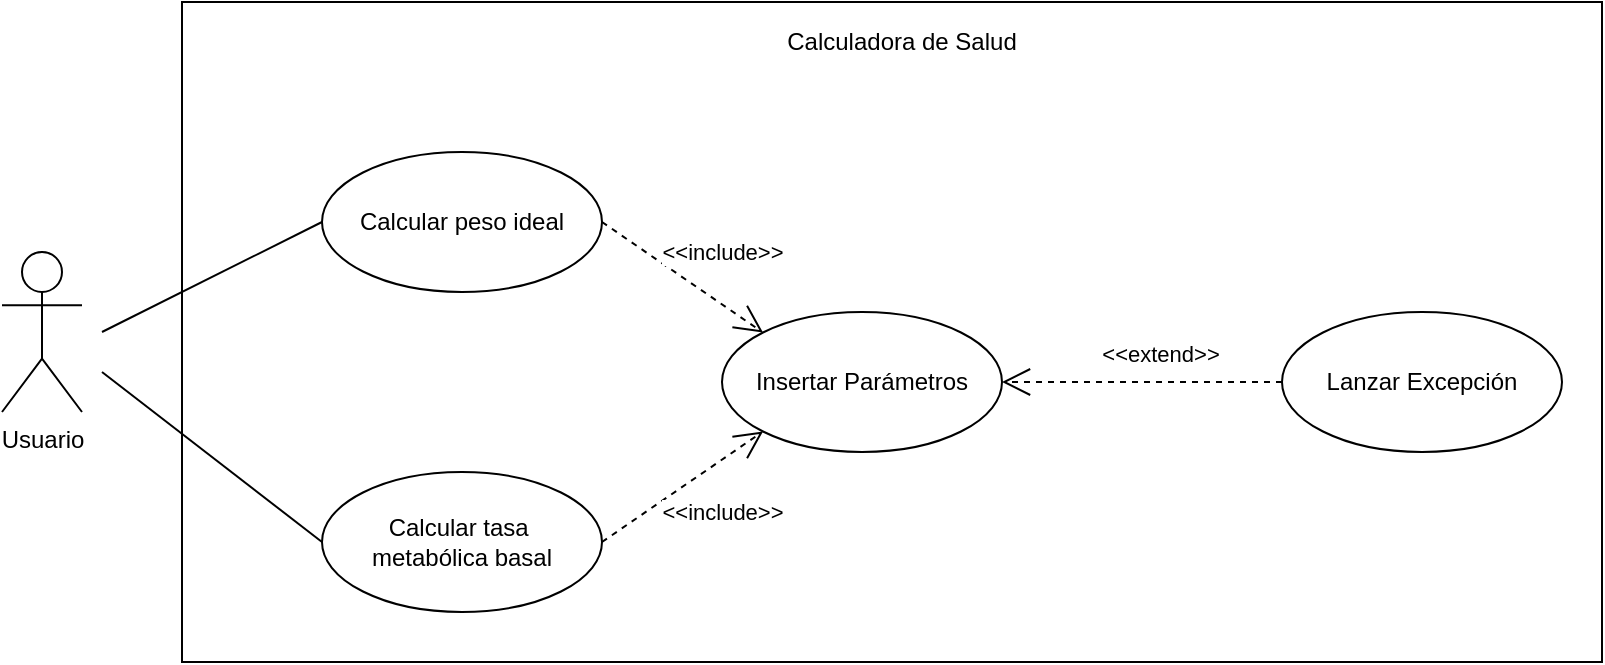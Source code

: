 <mxfile version="24.0.7" type="device">
  <diagram name="Página-1" id="WKqVrBIlJXzV3_wZ4a9z">
    <mxGraphModel dx="882" dy="570" grid="1" gridSize="10" guides="1" tooltips="1" connect="1" arrows="1" fold="1" page="1" pageScale="1" pageWidth="827" pageHeight="1169" math="0" shadow="0">
      <root>
        <mxCell id="0" />
        <mxCell id="1" parent="0" />
        <mxCell id="wLsb01ijQMPe_ZdE6w9X-5" value="Usuario" style="shape=umlActor;verticalLabelPosition=bottom;verticalAlign=top;html=1;outlineConnect=0;" parent="1" vertex="1">
          <mxGeometry x="80" y="220" width="40" height="80" as="geometry" />
        </mxCell>
        <mxCell id="wLsb01ijQMPe_ZdE6w9X-6" value="Calcular peso ideal" style="ellipse;whiteSpace=wrap;html=1;" parent="1" vertex="1">
          <mxGeometry x="240" y="170" width="140" height="70" as="geometry" />
        </mxCell>
        <mxCell id="wLsb01ijQMPe_ZdE6w9X-7" value="Calcular tasa&amp;nbsp;&lt;div&gt;metabólica basal&lt;/div&gt;" style="ellipse;whiteSpace=wrap;html=1;" parent="1" vertex="1">
          <mxGeometry x="240" y="330" width="140" height="70" as="geometry" />
        </mxCell>
        <mxCell id="wLsb01ijQMPe_ZdE6w9X-8" value="Insertar Parámetros" style="ellipse;whiteSpace=wrap;html=1;" parent="1" vertex="1">
          <mxGeometry x="440" y="250" width="140" height="70" as="geometry" />
        </mxCell>
        <mxCell id="wLsb01ijQMPe_ZdE6w9X-9" value="Lanzar Excepción" style="ellipse;whiteSpace=wrap;html=1;" parent="1" vertex="1">
          <mxGeometry x="720" y="250" width="140" height="70" as="geometry" />
        </mxCell>
        <mxCell id="wLsb01ijQMPe_ZdE6w9X-10" value="&amp;lt;&amp;lt;include&amp;gt;&amp;gt;" style="endArrow=open;endSize=12;dashed=1;html=1;rounded=0;exitX=1;exitY=0.5;exitDx=0;exitDy=0;entryX=0;entryY=1;entryDx=0;entryDy=0;" parent="1" source="wLsb01ijQMPe_ZdE6w9X-7" target="wLsb01ijQMPe_ZdE6w9X-8" edge="1">
          <mxGeometry x="0.187" y="-22" width="160" relative="1" as="geometry">
            <mxPoint x="290" y="374.5" as="sourcePoint" />
            <mxPoint x="450" y="374.5" as="targetPoint" />
            <mxPoint as="offset" />
          </mxGeometry>
        </mxCell>
        <mxCell id="wLsb01ijQMPe_ZdE6w9X-12" value="" style="endArrow=none;html=1;rounded=0;entryX=0;entryY=0.5;entryDx=0;entryDy=0;" parent="1" target="wLsb01ijQMPe_ZdE6w9X-6" edge="1">
          <mxGeometry width="50" height="50" relative="1" as="geometry">
            <mxPoint x="130" y="260" as="sourcePoint" />
            <mxPoint x="440" y="270" as="targetPoint" />
          </mxGeometry>
        </mxCell>
        <mxCell id="wLsb01ijQMPe_ZdE6w9X-13" value="" style="endArrow=none;html=1;rounded=0;entryX=0;entryY=0.5;entryDx=0;entryDy=0;" parent="1" target="wLsb01ijQMPe_ZdE6w9X-7" edge="1">
          <mxGeometry width="50" height="50" relative="1" as="geometry">
            <mxPoint x="130" y="280" as="sourcePoint" />
            <mxPoint x="440" y="270" as="targetPoint" />
          </mxGeometry>
        </mxCell>
        <mxCell id="wLsb01ijQMPe_ZdE6w9X-14" value="&amp;lt;&amp;lt;include&amp;gt;&amp;gt;" style="endArrow=open;endSize=12;dashed=1;html=1;rounded=0;exitX=1;exitY=0.5;exitDx=0;exitDy=0;entryX=0;entryY=0;entryDx=0;entryDy=0;" parent="1" source="wLsb01ijQMPe_ZdE6w9X-6" target="wLsb01ijQMPe_ZdE6w9X-8" edge="1">
          <mxGeometry x="0.187" y="22" width="160" relative="1" as="geometry">
            <mxPoint x="390" y="335" as="sourcePoint" />
            <mxPoint x="541" y="315" as="targetPoint" />
            <mxPoint as="offset" />
          </mxGeometry>
        </mxCell>
        <mxCell id="wLsb01ijQMPe_ZdE6w9X-15" value="&amp;lt;&amp;lt;extend&amp;gt;&amp;gt;" style="endArrow=open;endSize=12;dashed=1;html=1;rounded=0;exitX=0;exitY=0.5;exitDx=0;exitDy=0;entryX=1;entryY=0.5;entryDx=0;entryDy=0;" parent="1" source="wLsb01ijQMPe_ZdE6w9X-9" target="wLsb01ijQMPe_ZdE6w9X-8" edge="1">
          <mxGeometry x="-0.125" y="-15" width="160" relative="1" as="geometry">
            <mxPoint x="390" y="375" as="sourcePoint" />
            <mxPoint x="471" y="320" as="targetPoint" />
            <mxPoint y="1" as="offset" />
          </mxGeometry>
        </mxCell>
        <mxCell id="wLsb01ijQMPe_ZdE6w9X-16" value="" style="rounded=0;whiteSpace=wrap;html=1;fillColor=none;" parent="1" vertex="1">
          <mxGeometry x="170" y="95" width="710" height="330" as="geometry" />
        </mxCell>
        <mxCell id="wLsb01ijQMPe_ZdE6w9X-17" value="Calculadora de Salud" style="text;html=1;align=center;verticalAlign=middle;whiteSpace=wrap;rounded=0;" parent="1" vertex="1">
          <mxGeometry x="460" y="100" width="140" height="30" as="geometry" />
        </mxCell>
      </root>
    </mxGraphModel>
  </diagram>
</mxfile>
